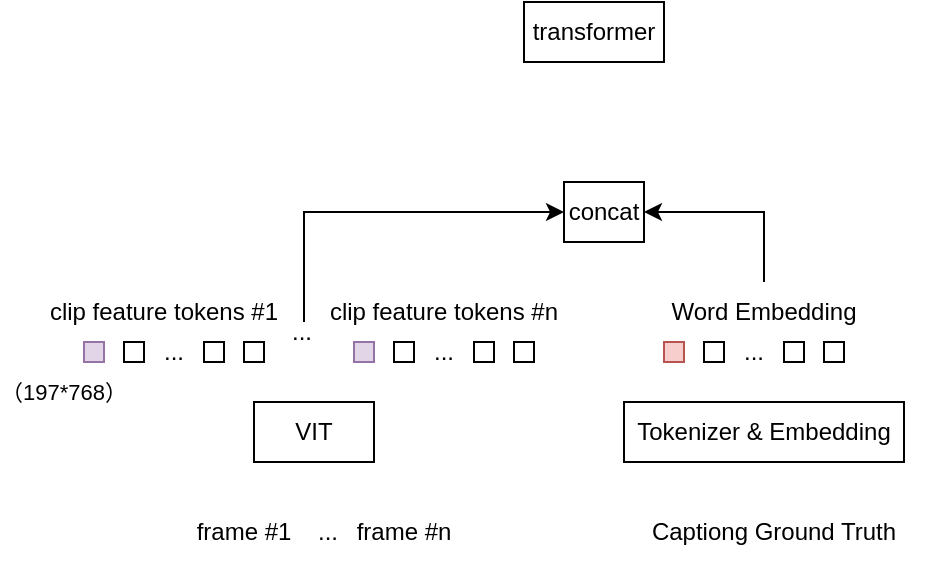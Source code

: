 <mxfile version="21.1.7" type="github">
  <diagram name="第 1 页" id="BDsZgJ5bdYX4kFU0mLo3">
    <mxGraphModel dx="971" dy="535" grid="1" gridSize="10" guides="1" tooltips="1" connect="1" arrows="1" fold="1" page="1" pageScale="1" pageWidth="827" pageHeight="1169" math="0" shadow="0">
      <root>
        <mxCell id="0" />
        <mxCell id="1" parent="0" />
        <mxCell id="zHaIxJLTaXSQorlw7ClI-1" value="VIT" style="rounded=0;whiteSpace=wrap;html=1;" vertex="1" parent="1">
          <mxGeometry x="175" y="430" width="60" height="30" as="geometry" />
        </mxCell>
        <mxCell id="zHaIxJLTaXSQorlw7ClI-2" value="frame #1" style="text;html=1;strokeColor=none;fillColor=none;align=center;verticalAlign=middle;whiteSpace=wrap;rounded=0;" vertex="1" parent="1">
          <mxGeometry x="140" y="480" width="60" height="30" as="geometry" />
        </mxCell>
        <mxCell id="zHaIxJLTaXSQorlw7ClI-3" value="frame #n" style="text;html=1;strokeColor=none;fillColor=none;align=center;verticalAlign=middle;whiteSpace=wrap;rounded=0;" vertex="1" parent="1">
          <mxGeometry x="220" y="480" width="60" height="30" as="geometry" />
        </mxCell>
        <mxCell id="zHaIxJLTaXSQorlw7ClI-4" style="edgeStyle=orthogonalEdgeStyle;rounded=0;orthogonalLoop=1;jettySize=auto;html=1;exitX=0.5;exitY=1;exitDx=0;exitDy=0;" edge="1" parent="1" source="zHaIxJLTaXSQorlw7ClI-3" target="zHaIxJLTaXSQorlw7ClI-3">
          <mxGeometry relative="1" as="geometry" />
        </mxCell>
        <mxCell id="zHaIxJLTaXSQorlw7ClI-5" value="" style="rounded=0;whiteSpace=wrap;html=1;fillColor=#e1d5e7;strokeColor=#9673a6;" vertex="1" parent="1">
          <mxGeometry x="90" y="400" width="10" height="10" as="geometry" />
        </mxCell>
        <mxCell id="zHaIxJLTaXSQorlw7ClI-7" value="" style="rounded=0;whiteSpace=wrap;html=1;" vertex="1" parent="1">
          <mxGeometry x="110" y="400" width="10" height="10" as="geometry" />
        </mxCell>
        <mxCell id="zHaIxJLTaXSQorlw7ClI-9" value="" style="rounded=0;whiteSpace=wrap;html=1;" vertex="1" parent="1">
          <mxGeometry x="150" y="400" width="10" height="10" as="geometry" />
        </mxCell>
        <mxCell id="zHaIxJLTaXSQorlw7ClI-10" value="clip feature tokens #1" style="text;html=1;strokeColor=none;fillColor=none;align=center;verticalAlign=middle;whiteSpace=wrap;rounded=0;" vertex="1" parent="1">
          <mxGeometry x="70" y="370" width="120" height="30" as="geometry" />
        </mxCell>
        <mxCell id="zHaIxJLTaXSQorlw7ClI-11" value="" style="rounded=0;whiteSpace=wrap;html=1;" vertex="1" parent="1">
          <mxGeometry x="170" y="400" width="10" height="10" as="geometry" />
        </mxCell>
        <mxCell id="zHaIxJLTaXSQorlw7ClI-16" value="clip feature tokens #n" style="text;html=1;strokeColor=none;fillColor=none;align=center;verticalAlign=middle;whiteSpace=wrap;rounded=0;" vertex="1" parent="1">
          <mxGeometry x="210" y="370" width="120" height="30" as="geometry" />
        </mxCell>
        <mxCell id="zHaIxJLTaXSQorlw7ClI-18" value="..." style="text;html=1;strokeColor=none;fillColor=none;align=center;verticalAlign=middle;whiteSpace=wrap;rounded=0;" vertex="1" parent="1">
          <mxGeometry x="130" y="400" width="10" height="10" as="geometry" />
        </mxCell>
        <mxCell id="zHaIxJLTaXSQorlw7ClI-26" value="" style="rounded=0;whiteSpace=wrap;html=1;fillColor=#e1d5e7;strokeColor=#9673a6;" vertex="1" parent="1">
          <mxGeometry x="225" y="400" width="10" height="10" as="geometry" />
        </mxCell>
        <mxCell id="zHaIxJLTaXSQorlw7ClI-27" value="" style="rounded=0;whiteSpace=wrap;html=1;" vertex="1" parent="1">
          <mxGeometry x="245" y="400" width="10" height="10" as="geometry" />
        </mxCell>
        <mxCell id="zHaIxJLTaXSQorlw7ClI-28" value="" style="rounded=0;whiteSpace=wrap;html=1;" vertex="1" parent="1">
          <mxGeometry x="285" y="400" width="10" height="10" as="geometry" />
        </mxCell>
        <mxCell id="zHaIxJLTaXSQorlw7ClI-29" value="" style="rounded=0;whiteSpace=wrap;html=1;" vertex="1" parent="1">
          <mxGeometry x="305" y="400" width="10" height="10" as="geometry" />
        </mxCell>
        <mxCell id="zHaIxJLTaXSQorlw7ClI-30" value="..." style="text;html=1;strokeColor=none;fillColor=none;align=center;verticalAlign=middle;whiteSpace=wrap;rounded=0;" vertex="1" parent="1">
          <mxGeometry x="265" y="400" width="10" height="10" as="geometry" />
        </mxCell>
        <mxCell id="zHaIxJLTaXSQorlw7ClI-44" value="" style="edgeStyle=orthogonalEdgeStyle;rounded=0;orthogonalLoop=1;jettySize=auto;html=1;entryX=0.5;entryY=1;entryDx=0;entryDy=0;" edge="1" parent="1" source="zHaIxJLTaXSQorlw7ClI-31" target="zHaIxJLTaXSQorlw7ClI-41">
          <mxGeometry relative="1" as="geometry">
            <mxPoint x="212" y="310" as="targetPoint" />
            <Array as="points">
              <mxPoint x="200" y="335" />
            </Array>
          </mxGeometry>
        </mxCell>
        <mxCell id="zHaIxJLTaXSQorlw7ClI-31" value="..." style="text;html=1;strokeColor=none;fillColor=none;align=center;verticalAlign=middle;whiteSpace=wrap;rounded=0;" vertex="1" parent="1">
          <mxGeometry x="194" y="390" width="10" height="10" as="geometry" />
        </mxCell>
        <mxCell id="zHaIxJLTaXSQorlw7ClI-32" value="..." style="text;html=1;strokeColor=none;fillColor=none;align=center;verticalAlign=middle;whiteSpace=wrap;rounded=0;" vertex="1" parent="1">
          <mxGeometry x="207" y="490" width="10" height="10" as="geometry" />
        </mxCell>
        <mxCell id="zHaIxJLTaXSQorlw7ClI-33" value="Captiong Ground Truth" style="text;html=1;strokeColor=none;fillColor=none;align=center;verticalAlign=middle;whiteSpace=wrap;rounded=0;" vertex="1" parent="1">
          <mxGeometry x="360" y="480" width="150" height="30" as="geometry" />
        </mxCell>
        <mxCell id="zHaIxJLTaXSQorlw7ClI-34" value="Tokenizer &amp;amp; Embedding" style="rounded=0;whiteSpace=wrap;html=1;" vertex="1" parent="1">
          <mxGeometry x="360" y="430" width="140" height="30" as="geometry" />
        </mxCell>
        <mxCell id="zHaIxJLTaXSQorlw7ClI-47" value="" style="edgeStyle=orthogonalEdgeStyle;rounded=0;orthogonalLoop=1;jettySize=auto;html=1;entryX=0.5;entryY=0;entryDx=0;entryDy=0;" edge="1" parent="1" source="zHaIxJLTaXSQorlw7ClI-35" target="zHaIxJLTaXSQorlw7ClI-41">
          <mxGeometry relative="1" as="geometry" />
        </mxCell>
        <mxCell id="zHaIxJLTaXSQorlw7ClI-35" value="Word Embedding" style="text;html=1;strokeColor=none;fillColor=none;align=center;verticalAlign=middle;whiteSpace=wrap;rounded=0;" vertex="1" parent="1">
          <mxGeometry x="370" y="370" width="120" height="30" as="geometry" />
        </mxCell>
        <mxCell id="zHaIxJLTaXSQorlw7ClI-36" value="" style="rounded=0;whiteSpace=wrap;html=1;fillColor=#f8cecc;strokeColor=#b85450;" vertex="1" parent="1">
          <mxGeometry x="380" y="400" width="10" height="10" as="geometry" />
        </mxCell>
        <mxCell id="zHaIxJLTaXSQorlw7ClI-37" value="" style="rounded=0;whiteSpace=wrap;html=1;" vertex="1" parent="1">
          <mxGeometry x="400" y="400" width="10" height="10" as="geometry" />
        </mxCell>
        <mxCell id="zHaIxJLTaXSQorlw7ClI-38" value="" style="rounded=0;whiteSpace=wrap;html=1;" vertex="1" parent="1">
          <mxGeometry x="440" y="400" width="10" height="10" as="geometry" />
        </mxCell>
        <mxCell id="zHaIxJLTaXSQorlw7ClI-39" value="" style="rounded=0;whiteSpace=wrap;html=1;" vertex="1" parent="1">
          <mxGeometry x="460" y="400" width="10" height="10" as="geometry" />
        </mxCell>
        <mxCell id="zHaIxJLTaXSQorlw7ClI-40" value="..." style="text;html=1;strokeColor=none;fillColor=none;align=center;verticalAlign=middle;whiteSpace=wrap;rounded=0;" vertex="1" parent="1">
          <mxGeometry x="420" y="400" width="10" height="10" as="geometry" />
        </mxCell>
        <mxCell id="zHaIxJLTaXSQorlw7ClI-41" value="concat" style="rounded=0;whiteSpace=wrap;html=1;direction=south;" vertex="1" parent="1">
          <mxGeometry x="330" y="320" width="40" height="30" as="geometry" />
        </mxCell>
        <mxCell id="zHaIxJLTaXSQorlw7ClI-49" value="transformer" style="rounded=0;whiteSpace=wrap;html=1;" vertex="1" parent="1">
          <mxGeometry x="310" y="230" width="70" height="30" as="geometry" />
        </mxCell>
        <mxCell id="zHaIxJLTaXSQorlw7ClI-51" value="&lt;font style=&quot;font-size: 11px;&quot;&gt;（197*768）&lt;/font&gt;" style="text;html=1;strokeColor=none;fillColor=none;align=center;verticalAlign=middle;whiteSpace=wrap;rounded=0;fontSize=9;" vertex="1" parent="1">
          <mxGeometry x="50" y="410" width="60" height="30" as="geometry" />
        </mxCell>
      </root>
    </mxGraphModel>
  </diagram>
</mxfile>
